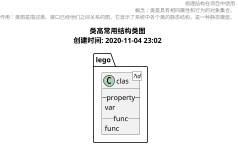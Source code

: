  @startuml
scale 0.5
page 1x1
title
    类高常用结构类图
    创建时间: 2020-11-04 23:02
    endtitle
    left header
        梳理结构在项目中使用
        概念：类是具有相同属性和行为的对象集合。
        作用：类图是描述类、接口已经他们之间关系的图，它显示了系统中各个类的静态结构，是一种静态模型。
    endheader

    'type:package，node，folder，frame，cloud，database
    folder "lego" as lego{
        class "clas" as 别名 <?id> {
            -- property --
            var
            __func__
            func
        }

    }
    
    @enduml

